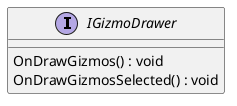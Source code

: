 @startuml
interface IGizmoDrawer {
    OnDrawGizmos() : void
    OnDrawGizmosSelected() : void
}
@enduml
